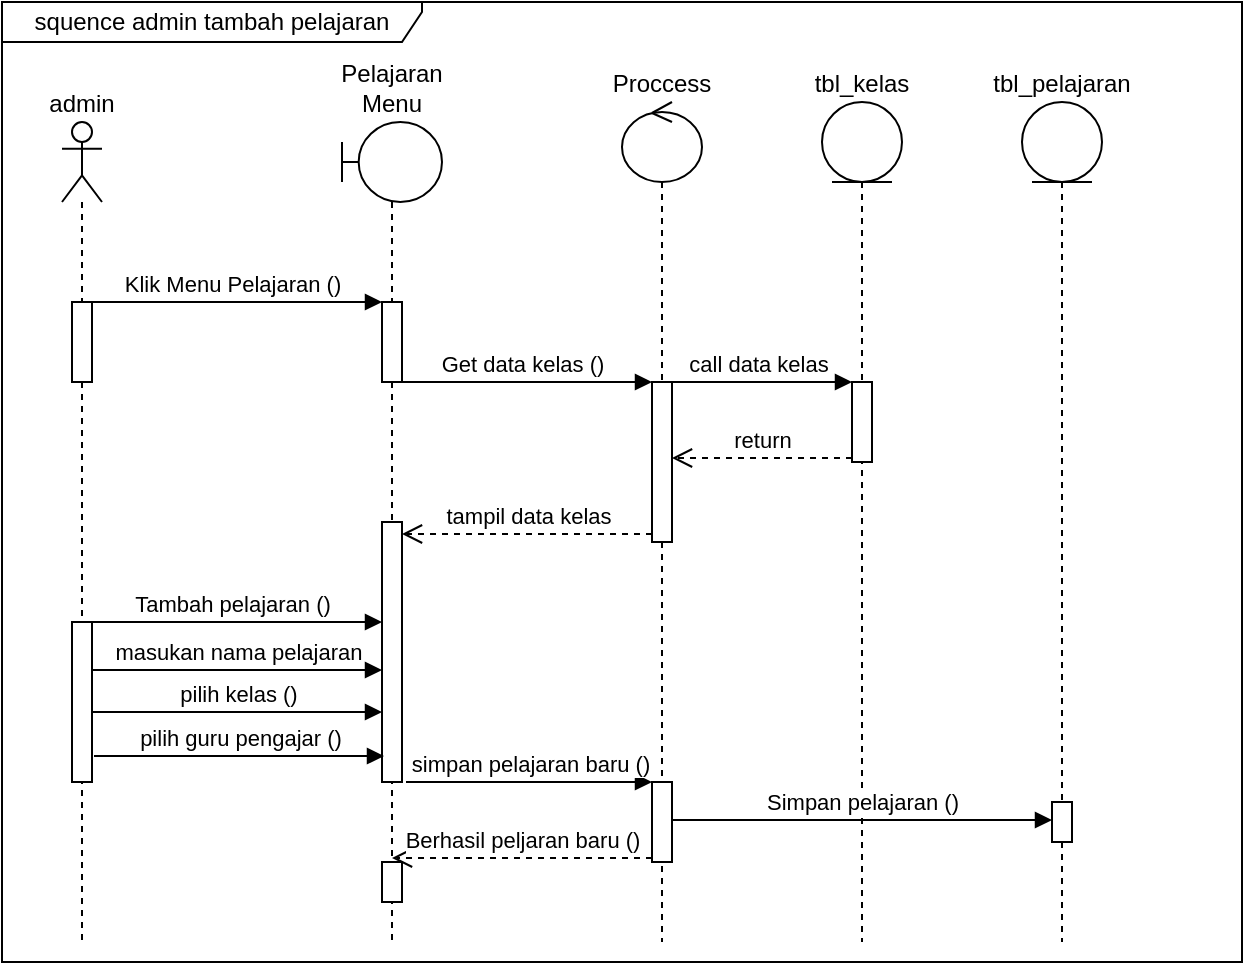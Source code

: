 <mxfile version="17.4.2" type="device"><diagram id="YW04OZU-iOZI01nlNQxz" name="Page-1"><mxGraphModel dx="862" dy="553" grid="1" gridSize="10" guides="1" tooltips="1" connect="1" arrows="1" fold="1" page="1" pageScale="1" pageWidth="850" pageHeight="1100" math="0" shadow="0"><root><mxCell id="0"/><mxCell id="1" parent="0"/><mxCell id="RFjXHHfzHuAORrrQnQT8-1" value="Pelajaran Menu" style="shape=umlLifeline;participant=umlBoundary;perimeter=lifelinePerimeter;whiteSpace=wrap;html=1;container=1;collapsible=0;recursiveResize=0;verticalAlign=bottom;spacingTop=36;outlineConnect=0;labelPosition=center;verticalLabelPosition=top;align=center;fontSize=12;" parent="1" vertex="1"><mxGeometry x="270" y="150" width="50" height="410" as="geometry"/></mxCell><mxCell id="gpz6towrVBmVh9Wy9PKK-2" value="" style="html=1;points=[];perimeter=orthogonalPerimeter;" vertex="1" parent="RFjXHHfzHuAORrrQnQT8-1"><mxGeometry x="20" y="90" width="10" height="40" as="geometry"/></mxCell><mxCell id="gpz6towrVBmVh9Wy9PKK-12" value="" style="html=1;points=[];perimeter=orthogonalPerimeter;" vertex="1" parent="RFjXHHfzHuAORrrQnQT8-1"><mxGeometry x="20" y="200" width="10" height="130" as="geometry"/></mxCell><mxCell id="gpz6towrVBmVh9Wy9PKK-24" value="" style="html=1;points=[];perimeter=orthogonalPerimeter;" vertex="1" parent="RFjXHHfzHuAORrrQnQT8-1"><mxGeometry x="20" y="370" width="10" height="20" as="geometry"/></mxCell><mxCell id="RFjXHHfzHuAORrrQnQT8-4" value="Proccess" style="shape=umlLifeline;participant=umlControl;perimeter=lifelinePerimeter;whiteSpace=wrap;html=1;container=1;collapsible=0;recursiveResize=0;verticalAlign=bottom;spacingTop=36;outlineConnect=0;fontSize=12;labelPosition=center;verticalLabelPosition=top;align=center;" parent="1" vertex="1"><mxGeometry x="410" y="140" width="40" height="420" as="geometry"/></mxCell><mxCell id="gpz6towrVBmVh9Wy9PKK-5" value="" style="html=1;points=[];perimeter=orthogonalPerimeter;" vertex="1" parent="RFjXHHfzHuAORrrQnQT8-4"><mxGeometry x="15" y="140" width="10" height="80" as="geometry"/></mxCell><mxCell id="gpz6towrVBmVh9Wy9PKK-21" value="" style="html=1;points=[];perimeter=orthogonalPerimeter;" vertex="1" parent="RFjXHHfzHuAORrrQnQT8-4"><mxGeometry x="15" y="340" width="10" height="40" as="geometry"/></mxCell><mxCell id="RFjXHHfzHuAORrrQnQT8-8" value="tbl_kelas" style="shape=umlLifeline;participant=umlEntity;perimeter=lifelinePerimeter;whiteSpace=wrap;html=1;container=1;collapsible=0;recursiveResize=0;verticalAlign=bottom;spacingTop=36;outlineConnect=0;fontSize=12;labelPosition=center;verticalLabelPosition=top;align=center;" parent="1" vertex="1"><mxGeometry x="510" y="140" width="40" height="420" as="geometry"/></mxCell><mxCell id="gpz6towrVBmVh9Wy9PKK-9" value="" style="html=1;points=[];perimeter=orthogonalPerimeter;" vertex="1" parent="RFjXHHfzHuAORrrQnQT8-8"><mxGeometry x="15" y="140" width="10" height="40" as="geometry"/></mxCell><mxCell id="RFjXHHfzHuAORrrQnQT8-10" value="admin" style="shape=umlLifeline;participant=umlActor;perimeter=lifelinePerimeter;whiteSpace=wrap;html=1;container=1;collapsible=0;recursiveResize=0;verticalAlign=bottom;spacingTop=36;outlineConnect=0;fontSize=12;labelPosition=center;verticalLabelPosition=top;align=center;" parent="1" vertex="1"><mxGeometry x="130" y="150" width="20" height="410" as="geometry"/></mxCell><mxCell id="gpz6towrVBmVh9Wy9PKK-1" value="" style="html=1;points=[];perimeter=orthogonalPerimeter;" vertex="1" parent="RFjXHHfzHuAORrrQnQT8-10"><mxGeometry x="5" y="90" width="10" height="40" as="geometry"/></mxCell><mxCell id="gpz6towrVBmVh9Wy9PKK-13" value="" style="html=1;points=[];perimeter=orthogonalPerimeter;" vertex="1" parent="RFjXHHfzHuAORrrQnQT8-10"><mxGeometry x="5" y="250" width="10" height="80" as="geometry"/></mxCell><mxCell id="RFjXHHfzHuAORrrQnQT8-40" value="squence admin tambah pelajaran" style="shape=umlFrame;whiteSpace=wrap;html=1;width=210;height=20;" parent="1" vertex="1"><mxGeometry x="100" y="90" width="620" height="480" as="geometry"/></mxCell><mxCell id="gpz6towrVBmVh9Wy9PKK-3" value="Klik Menu Pelajaran ()" style="html=1;verticalAlign=bottom;endArrow=block;entryX=0;entryY=0;rounded=0;" edge="1" target="gpz6towrVBmVh9Wy9PKK-2" parent="1" source="RFjXHHfzHuAORrrQnQT8-10"><mxGeometry relative="1" as="geometry"><mxPoint x="190" y="240" as="sourcePoint"/></mxGeometry></mxCell><mxCell id="gpz6towrVBmVh9Wy9PKK-6" value="Get data kelas ()" style="html=1;verticalAlign=bottom;endArrow=block;entryX=0;entryY=0;rounded=0;" edge="1" target="gpz6towrVBmVh9Wy9PKK-5" parent="1" source="RFjXHHfzHuAORrrQnQT8-1"><mxGeometry relative="1" as="geometry"><mxPoint x="325" y="280" as="sourcePoint"/></mxGeometry></mxCell><mxCell id="gpz6towrVBmVh9Wy9PKK-11" value="return" style="html=1;verticalAlign=bottom;endArrow=open;dashed=1;endSize=8;exitX=0;exitY=0.95;rounded=0;" edge="1" source="gpz6towrVBmVh9Wy9PKK-9" parent="1" target="gpz6towrVBmVh9Wy9PKK-5"><mxGeometry relative="1" as="geometry"><mxPoint x="400" y="320" as="targetPoint"/></mxGeometry></mxCell><mxCell id="gpz6towrVBmVh9Wy9PKK-10" value="call data kelas" style="html=1;verticalAlign=bottom;endArrow=block;entryX=0;entryY=0;rounded=0;" edge="1" target="gpz6towrVBmVh9Wy9PKK-9" parent="1" source="RFjXHHfzHuAORrrQnQT8-4"><mxGeometry relative="1" as="geometry"><mxPoint x="455" y="280" as="sourcePoint"/></mxGeometry></mxCell><mxCell id="gpz6towrVBmVh9Wy9PKK-7" value="tampil data kelas" style="html=1;verticalAlign=bottom;endArrow=open;dashed=1;endSize=8;exitX=0;exitY=0.95;rounded=0;" edge="1" source="gpz6towrVBmVh9Wy9PKK-5" parent="1"><mxGeometry relative="1" as="geometry"><mxPoint x="300" y="356" as="targetPoint"/></mxGeometry></mxCell><mxCell id="gpz6towrVBmVh9Wy9PKK-14" value="Tambah pelajaran ()" style="html=1;verticalAlign=bottom;endArrow=block;rounded=0;" edge="1" parent="1" target="gpz6towrVBmVh9Wy9PKK-12"><mxGeometry width="80" relative="1" as="geometry"><mxPoint x="140" y="400" as="sourcePoint"/><mxPoint x="230" y="400" as="targetPoint"/></mxGeometry></mxCell><mxCell id="gpz6towrVBmVh9Wy9PKK-15" value="masukan nama pelajaran" style="html=1;verticalAlign=bottom;endArrow=block;rounded=0;" edge="1" parent="1"><mxGeometry width="80" relative="1" as="geometry"><mxPoint x="145" y="424" as="sourcePoint"/><mxPoint x="290" y="424" as="targetPoint"/></mxGeometry></mxCell><mxCell id="gpz6towrVBmVh9Wy9PKK-16" value="pilih kelas ()" style="html=1;verticalAlign=bottom;endArrow=block;rounded=0;" edge="1" parent="1"><mxGeometry width="80" relative="1" as="geometry"><mxPoint x="145" y="445" as="sourcePoint"/><mxPoint x="290" y="445" as="targetPoint"/></mxGeometry></mxCell><mxCell id="gpz6towrVBmVh9Wy9PKK-18" value="pilih guru pengajar ()" style="html=1;verticalAlign=bottom;endArrow=block;rounded=0;" edge="1" parent="1"><mxGeometry width="80" relative="1" as="geometry"><mxPoint x="146" y="467" as="sourcePoint"/><mxPoint x="291" y="467" as="targetPoint"/></mxGeometry></mxCell><mxCell id="gpz6towrVBmVh9Wy9PKK-19" value="tbl_pelajaran" style="shape=umlLifeline;participant=umlEntity;perimeter=lifelinePerimeter;whiteSpace=wrap;html=1;container=1;collapsible=0;recursiveResize=0;verticalAlign=bottom;spacingTop=36;outlineConnect=0;fontSize=12;labelPosition=center;verticalLabelPosition=top;align=center;" vertex="1" parent="1"><mxGeometry x="610" y="140" width="40" height="420" as="geometry"/></mxCell><mxCell id="gpz6towrVBmVh9Wy9PKK-25" value="" style="html=1;points=[];perimeter=orthogonalPerimeter;" vertex="1" parent="gpz6towrVBmVh9Wy9PKK-19"><mxGeometry x="15" y="350" width="10" height="20" as="geometry"/></mxCell><mxCell id="gpz6towrVBmVh9Wy9PKK-22" value="simpan pelajaran baru ()" style="html=1;verticalAlign=bottom;endArrow=block;entryX=0;entryY=0;rounded=0;exitX=1.2;exitY=1;exitDx=0;exitDy=0;exitPerimeter=0;" edge="1" target="gpz6towrVBmVh9Wy9PKK-21" parent="1" source="gpz6towrVBmVh9Wy9PKK-12"><mxGeometry relative="1" as="geometry"><mxPoint x="325" y="480" as="sourcePoint"/></mxGeometry></mxCell><mxCell id="gpz6towrVBmVh9Wy9PKK-23" value="Berhasil peljaran baru ()" style="html=1;verticalAlign=bottom;endArrow=open;dashed=1;endSize=8;exitX=0;exitY=0.95;rounded=0;" edge="1" source="gpz6towrVBmVh9Wy9PKK-21" parent="1" target="RFjXHHfzHuAORrrQnQT8-1"><mxGeometry relative="1" as="geometry"><mxPoint x="340" y="520" as="targetPoint"/></mxGeometry></mxCell><mxCell id="gpz6towrVBmVh9Wy9PKK-26" value="Simpan pelajaran ()" style="html=1;verticalAlign=bottom;endArrow=block;rounded=0;entryX=0;entryY=0.45;entryDx=0;entryDy=0;entryPerimeter=0;" edge="1" parent="1" source="gpz6towrVBmVh9Wy9PKK-21" target="gpz6towrVBmVh9Wy9PKK-25"><mxGeometry width="80" relative="1" as="geometry"><mxPoint x="440" y="500" as="sourcePoint"/><mxPoint x="620" y="500" as="targetPoint"/></mxGeometry></mxCell></root></mxGraphModel></diagram></mxfile>
